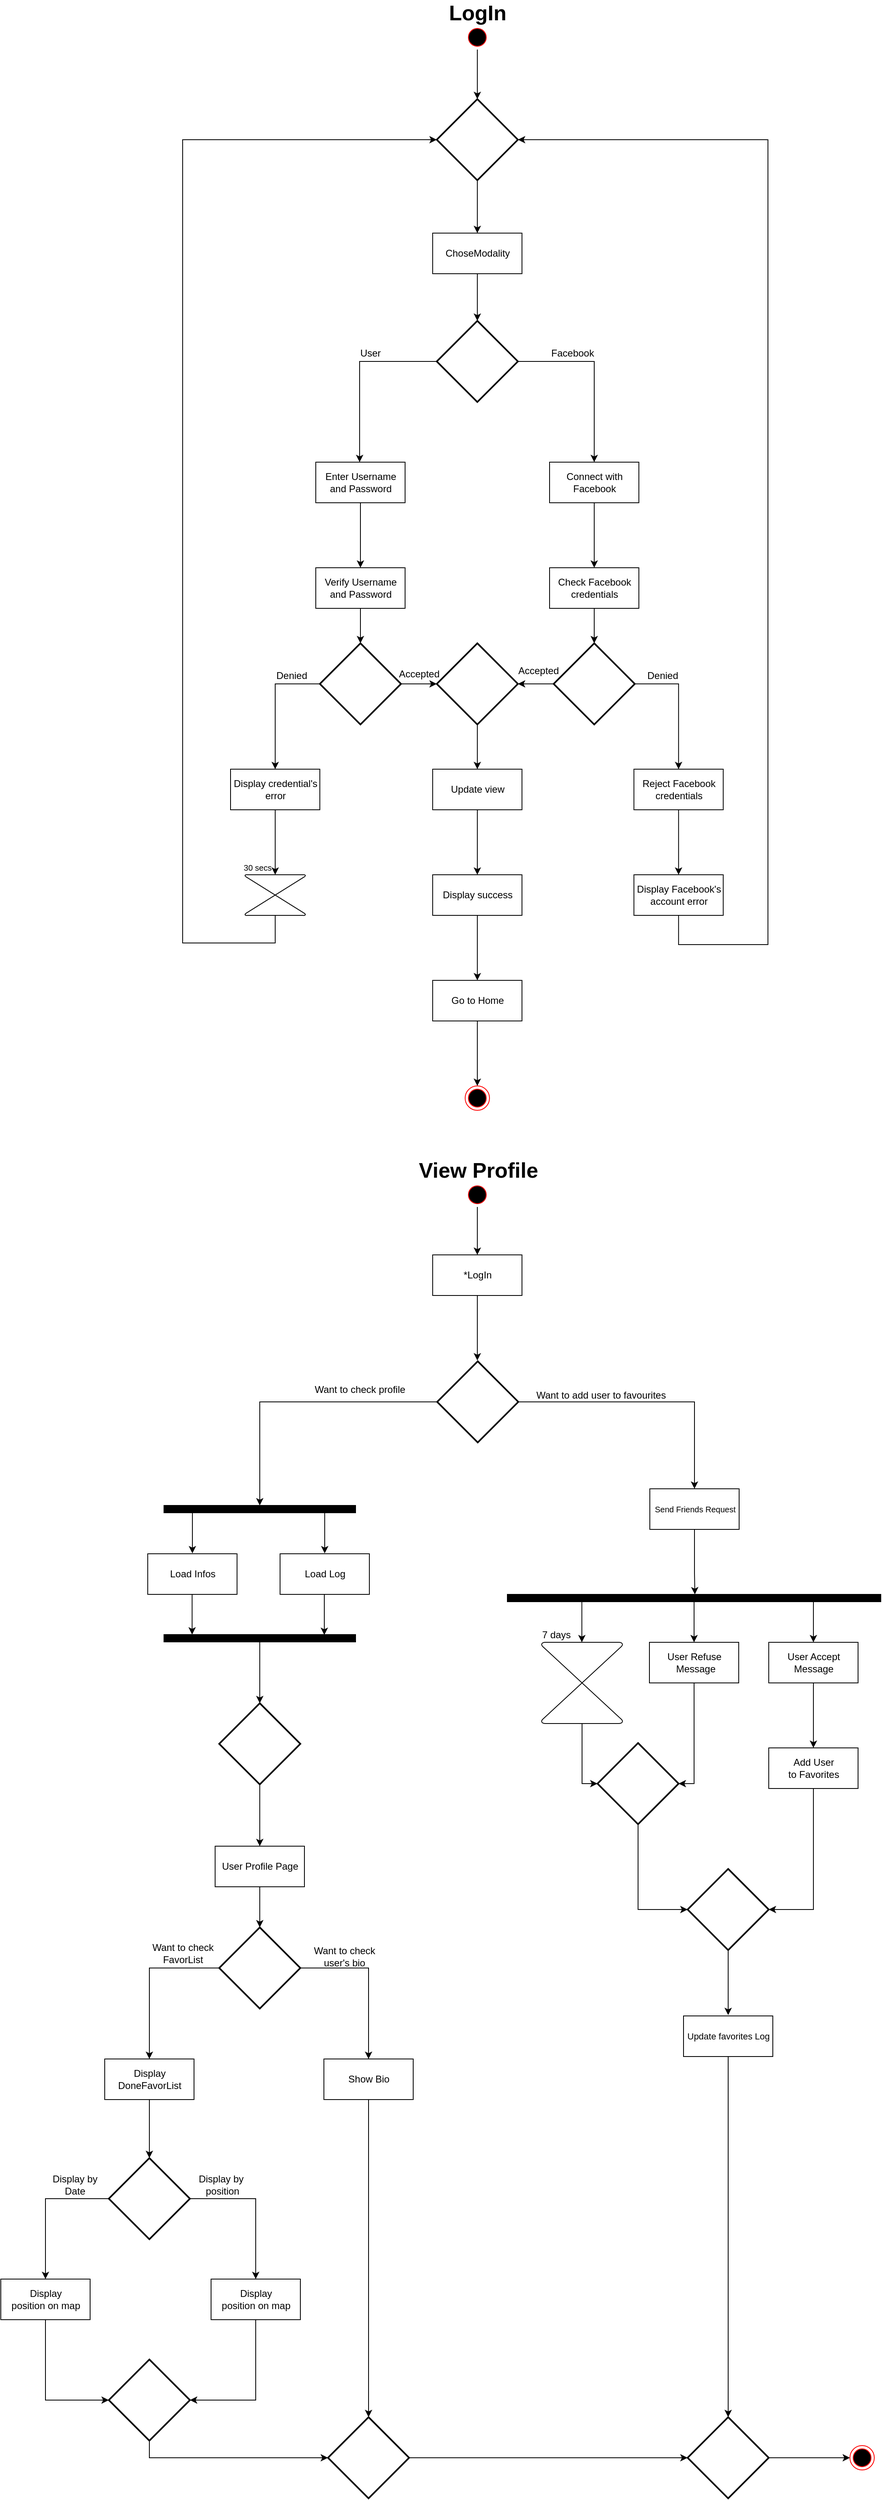 <mxfile version="13.1.11" type="device"><diagram id="IjvwHDvCv1KH0Z7J0Z-F" name="Page-1"><mxGraphModel dx="1408" dy="653" grid="0" gridSize="10" guides="1" tooltips="1" connect="1" arrows="1" fold="1" page="1" pageScale="1" pageWidth="1600" pageHeight="1200" math="0" shadow="0"><root><mxCell id="0"/><mxCell id="1" parent="0"/><mxCell id="Ab_9DE06xTjp9yje_oDL-1" style="edgeStyle=orthogonalEdgeStyle;rounded=0;orthogonalLoop=1;jettySize=auto;html=1;entryX=0.5;entryY=0;entryDx=0;entryDy=0;entryPerimeter=0;" parent="1" source="unaOLn705MZNEujVbV5O-1" target="unaOLn705MZNEujVbV5O-4" edge="1"><mxGeometry relative="1" as="geometry"/></mxCell><mxCell id="unaOLn705MZNEujVbV5O-1" value="" style="ellipse;html=1;shape=startState;fillColor=#000000;strokeColor=#ff0000;" parent="1" vertex="1"><mxGeometry x="831" y="55" width="30" height="30" as="geometry"/></mxCell><mxCell id="unaOLn705MZNEujVbV5O-3" value="&lt;b&gt;&lt;font style=&quot;font-size: 26px&quot;&gt;LogIn&lt;/font&gt;&lt;/b&gt;" style="text;html=1;align=center;verticalAlign=middle;resizable=0;points=[];autosize=1;" parent="1" vertex="1"><mxGeometry x="806" y="29" width="80" height="22" as="geometry"/></mxCell><mxCell id="unaOLn705MZNEujVbV5O-6" value="" style="edgeStyle=orthogonalEdgeStyle;rounded=0;orthogonalLoop=1;jettySize=auto;html=1;" parent="1" source="unaOLn705MZNEujVbV5O-4" target="unaOLn705MZNEujVbV5O-5" edge="1"><mxGeometry relative="1" as="geometry"/></mxCell><mxCell id="unaOLn705MZNEujVbV5O-4" value="" style="strokeWidth=2;html=1;shape=mxgraph.flowchart.decision;whiteSpace=wrap;" parent="1" vertex="1"><mxGeometry x="796" y="146" width="100" height="100" as="geometry"/></mxCell><mxCell id="unaOLn705MZNEujVbV5O-8" value="" style="edgeStyle=orthogonalEdgeStyle;rounded=0;orthogonalLoop=1;jettySize=auto;html=1;" parent="1" source="unaOLn705MZNEujVbV5O-5" target="unaOLn705MZNEujVbV5O-7" edge="1"><mxGeometry relative="1" as="geometry"/></mxCell><mxCell id="unaOLn705MZNEujVbV5O-5" value="ChoseModality" style="html=1;" parent="1" vertex="1"><mxGeometry x="791" y="311" width="110" height="50" as="geometry"/></mxCell><mxCell id="unaOLn705MZNEujVbV5O-10" style="edgeStyle=orthogonalEdgeStyle;rounded=0;orthogonalLoop=1;jettySize=auto;html=1;" parent="1" source="unaOLn705MZNEujVbV5O-7" target="unaOLn705MZNEujVbV5O-9" edge="1"><mxGeometry relative="1" as="geometry"><Array as="points"><mxPoint x="990" y="469"/></Array></mxGeometry></mxCell><mxCell id="unaOLn705MZNEujVbV5O-12" style="edgeStyle=orthogonalEdgeStyle;rounded=0;orthogonalLoop=1;jettySize=auto;html=1;" parent="1" source="unaOLn705MZNEujVbV5O-7" target="unaOLn705MZNEujVbV5O-11" edge="1"><mxGeometry relative="1" as="geometry"><Array as="points"><mxPoint x="701" y="469"/></Array></mxGeometry></mxCell><mxCell id="unaOLn705MZNEujVbV5O-7" value="" style="strokeWidth=2;html=1;shape=mxgraph.flowchart.decision;whiteSpace=wrap;" parent="1" vertex="1"><mxGeometry x="796" y="419" width="100" height="100" as="geometry"/></mxCell><mxCell id="unaOLn705MZNEujVbV5O-16" value="" style="edgeStyle=orthogonalEdgeStyle;rounded=0;orthogonalLoop=1;jettySize=auto;html=1;" parent="1" source="unaOLn705MZNEujVbV5O-9" target="unaOLn705MZNEujVbV5O-15" edge="1"><mxGeometry relative="1" as="geometry"/></mxCell><mxCell id="unaOLn705MZNEujVbV5O-9" value="Connect with&lt;br&gt;Facebook" style="html=1;" parent="1" vertex="1"><mxGeometry x="935" y="593" width="110" height="50" as="geometry"/></mxCell><mxCell id="unaOLn705MZNEujVbV5O-23" value="" style="edgeStyle=orthogonalEdgeStyle;rounded=0;orthogonalLoop=1;jettySize=auto;html=1;" parent="1" source="unaOLn705MZNEujVbV5O-15" target="unaOLn705MZNEujVbV5O-22" edge="1"><mxGeometry relative="1" as="geometry"/></mxCell><mxCell id="unaOLn705MZNEujVbV5O-15" value="Check&amp;nbsp;Facebook&lt;br&gt;credentials" style="html=1;" parent="1" vertex="1"><mxGeometry x="935" y="723" width="110" height="50" as="geometry"/></mxCell><mxCell id="unaOLn705MZNEujVbV5O-18" value="" style="edgeStyle=orthogonalEdgeStyle;rounded=0;orthogonalLoop=1;jettySize=auto;html=1;" parent="1" source="unaOLn705MZNEujVbV5O-11" target="unaOLn705MZNEujVbV5O-17" edge="1"><mxGeometry relative="1" as="geometry"/></mxCell><mxCell id="unaOLn705MZNEujVbV5O-11" value="Enter Username&lt;br&gt;and Password" style="html=1;" parent="1" vertex="1"><mxGeometry x="647" y="593" width="110" height="50" as="geometry"/></mxCell><mxCell id="unaOLn705MZNEujVbV5O-21" value="" style="edgeStyle=orthogonalEdgeStyle;rounded=0;orthogonalLoop=1;jettySize=auto;html=1;" parent="1" source="unaOLn705MZNEujVbV5O-17" target="unaOLn705MZNEujVbV5O-20" edge="1"><mxGeometry relative="1" as="geometry"/></mxCell><mxCell id="unaOLn705MZNEujVbV5O-17" value="Verify Username&lt;br&gt;and Password" style="html=1;" parent="1" vertex="1"><mxGeometry x="647" y="723" width="110" height="50" as="geometry"/></mxCell><mxCell id="unaOLn705MZNEujVbV5O-13" value="Facebook" style="text;html=1;align=center;verticalAlign=middle;resizable=0;points=[];autosize=1;" parent="1" vertex="1"><mxGeometry x="931" y="450" width="63" height="18" as="geometry"/></mxCell><mxCell id="unaOLn705MZNEujVbV5O-14" value="User" style="text;html=1;align=center;verticalAlign=middle;resizable=0;points=[];autosize=1;" parent="1" vertex="1"><mxGeometry x="696" y="450" width="36" height="18" as="geometry"/></mxCell><mxCell id="unaOLn705MZNEujVbV5O-43" value="" style="edgeStyle=orthogonalEdgeStyle;rounded=0;orthogonalLoop=1;jettySize=auto;html=1;" parent="1" source="unaOLn705MZNEujVbV5O-19" target="unaOLn705MZNEujVbV5O-42" edge="1"><mxGeometry relative="1" as="geometry"/></mxCell><mxCell id="unaOLn705MZNEujVbV5O-19" value="" style="strokeWidth=2;html=1;shape=mxgraph.flowchart.decision;whiteSpace=wrap;" parent="1" vertex="1"><mxGeometry x="796" y="816" width="100" height="100" as="geometry"/></mxCell><mxCell id="unaOLn705MZNEujVbV5O-24" value="" style="edgeStyle=orthogonalEdgeStyle;rounded=0;orthogonalLoop=1;jettySize=auto;html=1;" parent="1" source="unaOLn705MZNEujVbV5O-20" target="unaOLn705MZNEujVbV5O-19" edge="1"><mxGeometry relative="1" as="geometry"/></mxCell><mxCell id="unaOLn705MZNEujVbV5O-29" style="edgeStyle=orthogonalEdgeStyle;rounded=0;orthogonalLoop=1;jettySize=auto;html=1;entryX=0.5;entryY=0;entryDx=0;entryDy=0;" parent="1" source="unaOLn705MZNEujVbV5O-20" target="unaOLn705MZNEujVbV5O-28" edge="1"><mxGeometry relative="1" as="geometry"><Array as="points"><mxPoint x="597" y="866"/></Array></mxGeometry></mxCell><mxCell id="unaOLn705MZNEujVbV5O-20" value="" style="strokeWidth=2;html=1;shape=mxgraph.flowchart.decision;whiteSpace=wrap;" parent="1" vertex="1"><mxGeometry x="652" y="816" width="100" height="100" as="geometry"/></mxCell><mxCell id="unaOLn705MZNEujVbV5O-25" value="" style="edgeStyle=orthogonalEdgeStyle;rounded=0;orthogonalLoop=1;jettySize=auto;html=1;" parent="1" source="unaOLn705MZNEujVbV5O-22" target="unaOLn705MZNEujVbV5O-19" edge="1"><mxGeometry relative="1" as="geometry"/></mxCell><mxCell id="unaOLn705MZNEujVbV5O-31" style="edgeStyle=orthogonalEdgeStyle;rounded=0;orthogonalLoop=1;jettySize=auto;html=1;entryX=0.5;entryY=0;entryDx=0;entryDy=0;" parent="1" source="unaOLn705MZNEujVbV5O-22" target="unaOLn705MZNEujVbV5O-30" edge="1"><mxGeometry relative="1" as="geometry"><Array as="points"><mxPoint x="1094" y="866"/></Array></mxGeometry></mxCell><mxCell id="unaOLn705MZNEujVbV5O-22" value="" style="strokeWidth=2;html=1;shape=mxgraph.flowchart.decision;whiteSpace=wrap;" parent="1" vertex="1"><mxGeometry x="940" y="816" width="100" height="100" as="geometry"/></mxCell><mxCell id="unaOLn705MZNEujVbV5O-26" value="Accepted" style="text;html=1;align=center;verticalAlign=middle;resizable=0;points=[];autosize=1;" parent="1" vertex="1"><mxGeometry x="744" y="845" width="60" height="18" as="geometry"/></mxCell><mxCell id="unaOLn705MZNEujVbV5O-27" value="Accepted" style="text;html=1;align=center;verticalAlign=middle;resizable=0;points=[];autosize=1;" parent="1" vertex="1"><mxGeometry x="891" y="841" width="60" height="18" as="geometry"/></mxCell><mxCell id="unaOLn705MZNEujVbV5O-38" value="" style="edgeStyle=orthogonalEdgeStyle;rounded=0;orthogonalLoop=1;jettySize=auto;html=1;" parent="1" source="unaOLn705MZNEujVbV5O-28" edge="1"><mxGeometry relative="1" as="geometry"><mxPoint x="597" y="1101" as="targetPoint"/></mxGeometry></mxCell><mxCell id="unaOLn705MZNEujVbV5O-28" value="Display credential's&lt;br&gt;error" style="html=1;" parent="1" vertex="1"><mxGeometry x="542" y="971" width="110" height="50" as="geometry"/></mxCell><mxCell id="unaOLn705MZNEujVbV5O-39" style="edgeStyle=orthogonalEdgeStyle;rounded=0;orthogonalLoop=1;jettySize=auto;html=1;entryX=0;entryY=0.5;entryDx=0;entryDy=0;entryPerimeter=0;" parent="1" target="unaOLn705MZNEujVbV5O-4" edge="1"><mxGeometry relative="1" as="geometry"><Array as="points"><mxPoint x="597" y="1185"/><mxPoint x="483" y="1185"/><mxPoint x="483" y="196"/></Array><mxPoint x="597" y="1151" as="sourcePoint"/></mxGeometry></mxCell><mxCell id="unaOLn705MZNEujVbV5O-35" value="" style="edgeStyle=orthogonalEdgeStyle;rounded=0;orthogonalLoop=1;jettySize=auto;html=1;" parent="1" source="unaOLn705MZNEujVbV5O-30" target="unaOLn705MZNEujVbV5O-34" edge="1"><mxGeometry relative="1" as="geometry"/></mxCell><mxCell id="unaOLn705MZNEujVbV5O-30" value="Reject Facebook&lt;br&gt;credentials" style="html=1;" parent="1" vertex="1"><mxGeometry x="1038.9" y="971" width="110" height="50" as="geometry"/></mxCell><mxCell id="unaOLn705MZNEujVbV5O-36" style="edgeStyle=orthogonalEdgeStyle;rounded=0;orthogonalLoop=1;jettySize=auto;html=1;entryX=1;entryY=0.5;entryDx=0;entryDy=0;entryPerimeter=0;" parent="1" source="unaOLn705MZNEujVbV5O-34" target="unaOLn705MZNEujVbV5O-4" edge="1"><mxGeometry relative="1" as="geometry"><Array as="points"><mxPoint x="1094" y="1187"/><mxPoint x="1204" y="1187"/><mxPoint x="1204" y="196"/></Array></mxGeometry></mxCell><mxCell id="unaOLn705MZNEujVbV5O-34" value="Display Facebook's&lt;br&gt;account error" style="html=1;" parent="1" vertex="1"><mxGeometry x="1038.9" y="1101" width="110" height="50" as="geometry"/></mxCell><mxCell id="unaOLn705MZNEujVbV5O-32" value="Denied" style="text;html=1;align=center;verticalAlign=middle;resizable=0;points=[];autosize=1;" parent="1" vertex="1"><mxGeometry x="1050" y="847" width="48" height="18" as="geometry"/></mxCell><mxCell id="unaOLn705MZNEujVbV5O-33" value="Denied" style="text;html=1;align=center;verticalAlign=middle;resizable=0;points=[];autosize=1;" parent="1" vertex="1"><mxGeometry x="593" y="847" width="48" height="18" as="geometry"/></mxCell><mxCell id="unaOLn705MZNEujVbV5O-45" value="" style="edgeStyle=orthogonalEdgeStyle;rounded=0;orthogonalLoop=1;jettySize=auto;html=1;" parent="1" source="unaOLn705MZNEujVbV5O-42" target="unaOLn705MZNEujVbV5O-44" edge="1"><mxGeometry relative="1" as="geometry"/></mxCell><mxCell id="unaOLn705MZNEujVbV5O-42" value="Update view" style="html=1;" parent="1" vertex="1"><mxGeometry x="791" y="971" width="110" height="50" as="geometry"/></mxCell><mxCell id="unaOLn705MZNEujVbV5O-47" value="" style="edgeStyle=orthogonalEdgeStyle;rounded=0;orthogonalLoop=1;jettySize=auto;html=1;" parent="1" source="unaOLn705MZNEujVbV5O-44" target="unaOLn705MZNEujVbV5O-46" edge="1"><mxGeometry relative="1" as="geometry"/></mxCell><mxCell id="unaOLn705MZNEujVbV5O-44" value="Display success" style="html=1;" parent="1" vertex="1"><mxGeometry x="791" y="1101" width="110" height="50" as="geometry"/></mxCell><mxCell id="unaOLn705MZNEujVbV5O-49" value="" style="edgeStyle=orthogonalEdgeStyle;rounded=0;orthogonalLoop=1;jettySize=auto;html=1;" parent="1" source="unaOLn705MZNEujVbV5O-46" edge="1"><mxGeometry relative="1" as="geometry"><mxPoint x="846" y="1361" as="targetPoint"/></mxGeometry></mxCell><mxCell id="unaOLn705MZNEujVbV5O-46" value="Go to Home" style="html=1;" parent="1" vertex="1"><mxGeometry x="791" y="1231" width="110" height="50" as="geometry"/></mxCell><mxCell id="unaOLn705MZNEujVbV5O-50" value="" style="ellipse;html=1;shape=endState;fillColor=#000000;strokeColor=#ff0000;" parent="1" vertex="1"><mxGeometry x="831" y="1361" width="30" height="30" as="geometry"/></mxCell><mxCell id="Ab_9DE06xTjp9yje_oDL-13" value="" style="edgeStyle=orthogonalEdgeStyle;rounded=0;orthogonalLoop=1;jettySize=auto;html=1;" parent="1" source="unaOLn705MZNEujVbV5O-54" target="unaOLn705MZNEujVbV5O-57" edge="1"><mxGeometry relative="1" as="geometry"/></mxCell><mxCell id="unaOLn705MZNEujVbV5O-54" value="" style="ellipse;html=1;shape=startState;fillColor=#000000;strokeColor=#ff0000;" parent="1" vertex="1"><mxGeometry x="831" y="1480" width="30" height="30" as="geometry"/></mxCell><mxCell id="unaOLn705MZNEujVbV5O-56" value="&lt;b&gt;&lt;font style=&quot;font-size: 26px&quot;&gt;View Profile&lt;/font&gt;&lt;/b&gt;" style="text;html=1;align=center;verticalAlign=middle;resizable=0;points=[];autosize=1;" parent="1" vertex="1"><mxGeometry x="768" y="1454" width="157" height="22" as="geometry"/></mxCell><mxCell id="unaOLn705MZNEujVbV5O-59" value="" style="edgeStyle=orthogonalEdgeStyle;rounded=0;orthogonalLoop=1;jettySize=auto;html=1;" parent="1" source="unaOLn705MZNEujVbV5O-57" edge="1"><mxGeometry relative="1" as="geometry"><mxPoint x="846" y="1699" as="targetPoint"/></mxGeometry></mxCell><mxCell id="unaOLn705MZNEujVbV5O-57" value="*LogIn" style="html=1;" parent="1" vertex="1"><mxGeometry x="791" y="1569" width="110" height="50" as="geometry"/></mxCell><mxCell id="unaOLn705MZNEujVbV5O-62" style="edgeStyle=orthogonalEdgeStyle;rounded=0;orthogonalLoop=1;jettySize=auto;html=1;exitX=1;exitY=0.5;exitDx=0;exitDy=0;exitPerimeter=0;" parent="1" source="unaOLn705MZNEujVbV5O-60" target="unaOLn705MZNEujVbV5O-61" edge="1"><mxGeometry relative="1" as="geometry"><mxPoint x="945" y="1750.333" as="sourcePoint"/></mxGeometry></mxCell><mxCell id="unaOLn705MZNEujVbV5O-64" style="edgeStyle=orthogonalEdgeStyle;rounded=0;orthogonalLoop=1;jettySize=auto;html=1;entryX=0.5;entryY=0;entryDx=0;entryDy=0;" parent="1" source="unaOLn705MZNEujVbV5O-60" target="unaOLn705MZNEujVbV5O-100" edge="1"><mxGeometry relative="1" as="geometry"><mxPoint x="575" y="1825" as="targetPoint"/><Array as="points"><mxPoint x="578" y="1750"/><mxPoint x="578" y="1874"/></Array></mxGeometry></mxCell><mxCell id="unaOLn705MZNEujVbV5O-60" value="" style="strokeWidth=2;html=1;shape=mxgraph.flowchart.decision;whiteSpace=wrap;" parent="1" vertex="1"><mxGeometry x="796.5" y="1700" width="100" height="100" as="geometry"/></mxCell><mxCell id="unaOLn705MZNEujVbV5O-73" value="" style="edgeStyle=orthogonalEdgeStyle;rounded=0;orthogonalLoop=1;jettySize=auto;html=1;" parent="1" source="unaOLn705MZNEujVbV5O-61" target="unaOLn705MZNEujVbV5O-72" edge="1"><mxGeometry relative="1" as="geometry"><Array as="points"><mxPoint x="1114" y="1961"/><mxPoint x="1114" y="1961"/></Array></mxGeometry></mxCell><mxCell id="unaOLn705MZNEujVbV5O-61" value="&lt;font style=&quot;font-size: 10px&quot;&gt;Send Friends Request&lt;/font&gt;" style="html=1;" parent="1" vertex="1"><mxGeometry x="1058.5" y="1857" width="110" height="50" as="geometry"/></mxCell><mxCell id="unaOLn705MZNEujVbV5O-82" value="" style="edgeStyle=orthogonalEdgeStyle;rounded=0;orthogonalLoop=1;jettySize=auto;html=1;" parent="1" source="unaOLn705MZNEujVbV5O-72" target="unaOLn705MZNEujVbV5O-78" edge="1"><mxGeometry relative="1" as="geometry"><Array as="points"><mxPoint x="1113" y="2020"/><mxPoint x="1113" y="2020"/></Array></mxGeometry></mxCell><mxCell id="unaOLn705MZNEujVbV5O-72" value="" style="html=1;fillColor=#000000;" parent="1" vertex="1"><mxGeometry x="883" y="1987" width="460" height="9" as="geometry"/></mxCell><mxCell id="unaOLn705MZNEujVbV5O-65" value="Want to add user to favourites" style="text;html=1;align=center;verticalAlign=middle;resizable=0;points=[];autosize=1;" parent="1" vertex="1"><mxGeometry x="912.5" y="1733" width="170" height="18" as="geometry"/></mxCell><mxCell id="unaOLn705MZNEujVbV5O-66" value="Want to check profile" style="text;html=1;align=center;verticalAlign=middle;resizable=0;points=[];autosize=1;" parent="1" vertex="1"><mxGeometry x="640" y="1726" width="122" height="18" as="geometry"/></mxCell><mxCell id="unaOLn705MZNEujVbV5O-94" style="edgeStyle=orthogonalEdgeStyle;rounded=0;orthogonalLoop=1;jettySize=auto;html=1;entryX=0;entryY=0.5;entryDx=0;entryDy=0;entryPerimeter=0;" parent="1" source="unaOLn705MZNEujVbV5O-69" target="unaOLn705MZNEujVbV5O-91" edge="1"><mxGeometry relative="1" as="geometry"><Array as="points"><mxPoint x="1044" y="2375"/></Array></mxGeometry></mxCell><mxCell id="unaOLn705MZNEujVbV5O-69" value="" style="strokeWidth=2;html=1;shape=mxgraph.flowchart.decision;whiteSpace=wrap;" parent="1" vertex="1"><mxGeometry x="994" y="2170" width="100" height="100" as="geometry"/></mxCell><mxCell id="unaOLn705MZNEujVbV5O-77" value="" style="edgeStyle=orthogonalEdgeStyle;rounded=0;orthogonalLoop=1;jettySize=auto;html=1;entryX=0;entryY=0.5;entryDx=0;entryDy=0;entryPerimeter=0;" parent="1" source="unaOLn705MZNEujVbV5O-75" target="unaOLn705MZNEujVbV5O-69" edge="1"><mxGeometry relative="1" as="geometry"><mxPoint x="975" y="2226" as="targetPoint"/><Array as="points"><mxPoint x="975" y="2220"/></Array></mxGeometry></mxCell><mxCell id="unaOLn705MZNEujVbV5O-75" value="" style="verticalLabelPosition=bottom;verticalAlign=top;html=1;shape=mxgraph.flowchart.collate;fillColor=#FFFFFF;" parent="1" vertex="1"><mxGeometry x="925" y="2046" width="100" height="100" as="geometry"/></mxCell><mxCell id="unaOLn705MZNEujVbV5O-88" style="edgeStyle=orthogonalEdgeStyle;rounded=0;orthogonalLoop=1;jettySize=auto;html=1;entryX=1;entryY=0.5;entryDx=0;entryDy=0;entryPerimeter=0;" parent="1" source="unaOLn705MZNEujVbV5O-78" target="unaOLn705MZNEujVbV5O-69" edge="1"><mxGeometry relative="1" as="geometry"><Array as="points"><mxPoint x="1113" y="2220"/></Array></mxGeometry></mxCell><mxCell id="unaOLn705MZNEujVbV5O-78" value="User Refuse&lt;br&gt;&amp;nbsp;Message" style="html=1;fillColor=#FFFFFF;" parent="1" vertex="1"><mxGeometry x="1058" y="2046" width="110" height="50" as="geometry"/></mxCell><mxCell id="unaOLn705MZNEujVbV5O-79" value="7 days" style="text;html=1;align=center;verticalAlign=middle;resizable=0;points=[];autosize=1;" parent="1" vertex="1"><mxGeometry x="920" y="2028" width="45" height="18" as="geometry"/></mxCell><mxCell id="unaOLn705MZNEujVbV5O-85" value="" style="edgeStyle=orthogonalEdgeStyle;rounded=0;orthogonalLoop=1;jettySize=auto;html=1;" parent="1" edge="1"><mxGeometry relative="1" as="geometry"><mxPoint x="974.758" y="1996.0" as="sourcePoint"/><mxPoint x="974.758" y="2046" as="targetPoint"/></mxGeometry></mxCell><mxCell id="unaOLn705MZNEujVbV5O-89" value="" style="edgeStyle=orthogonalEdgeStyle;rounded=0;orthogonalLoop=1;jettySize=auto;html=1;" parent="1" edge="1"><mxGeometry relative="1" as="geometry"><mxPoint x="1259.998" y="1996.0" as="sourcePoint"/><mxPoint x="1259.998" y="2046" as="targetPoint"/></mxGeometry></mxCell><mxCell id="unaOLn705MZNEujVbV5O-93" value="" style="edgeStyle=orthogonalEdgeStyle;rounded=0;orthogonalLoop=1;jettySize=auto;html=1;" parent="1" source="unaOLn705MZNEujVbV5O-90" target="unaOLn705MZNEujVbV5O-92" edge="1"><mxGeometry relative="1" as="geometry"/></mxCell><mxCell id="unaOLn705MZNEujVbV5O-90" value="User Accept&lt;br&gt;Message" style="html=1;fillColor=#FFFFFF;" parent="1" vertex="1"><mxGeometry x="1205" y="2046" width="110" height="50" as="geometry"/></mxCell><mxCell id="unaOLn705MZNEujVbV5O-95" style="edgeStyle=orthogonalEdgeStyle;rounded=0;orthogonalLoop=1;jettySize=auto;html=1;entryX=1;entryY=0.5;entryDx=0;entryDy=0;entryPerimeter=0;" parent="1" source="unaOLn705MZNEujVbV5O-92" target="unaOLn705MZNEujVbV5O-91" edge="1"><mxGeometry relative="1" as="geometry"/></mxCell><mxCell id="unaOLn705MZNEujVbV5O-92" value="&lt;font style=&quot;font-size: 12px&quot;&gt;Add User &lt;br&gt;to Favorites&lt;/font&gt;" style="html=1;fillColor=#FFFFFF;" parent="1" vertex="1"><mxGeometry x="1205" y="2176" width="110" height="50" as="geometry"/></mxCell><mxCell id="unaOLn705MZNEujVbV5O-97" value="" style="edgeStyle=orthogonalEdgeStyle;rounded=0;orthogonalLoop=1;jettySize=auto;html=1;" parent="1" source="unaOLn705MZNEujVbV5O-91" edge="1"><mxGeometry relative="1" as="geometry"><mxPoint x="1155" y="2505" as="targetPoint"/></mxGeometry></mxCell><mxCell id="unaOLn705MZNEujVbV5O-91" value="" style="strokeWidth=2;html=1;shape=mxgraph.flowchart.decision;whiteSpace=wrap;" parent="1" vertex="1"><mxGeometry x="1105" y="2325" width="100" height="100" as="geometry"/></mxCell><mxCell id="unaOLn705MZNEujVbV5O-136" style="edgeStyle=orthogonalEdgeStyle;rounded=0;orthogonalLoop=1;jettySize=auto;html=1;entryX=0.5;entryY=0;entryDx=0;entryDy=0;entryPerimeter=0;" parent="1" source="unaOLn705MZNEujVbV5O-98" target="unaOLn705MZNEujVbV5O-132" edge="1"><mxGeometry relative="1" as="geometry"><mxPoint x="1155" y="2927.857" as="targetPoint"/></mxGeometry></mxCell><mxCell id="unaOLn705MZNEujVbV5O-98" value="&lt;font style=&quot;font-size: 11px&quot;&gt;Update favorites Log&lt;/font&gt;" style="html=1;fillColor=#FFFFFF;" parent="1" vertex="1"><mxGeometry x="1100" y="2506" width="110" height="50" as="geometry"/></mxCell><mxCell id="unaOLn705MZNEujVbV5O-100" value="" style="html=1;fillColor=#000000;" parent="1" vertex="1"><mxGeometry x="460" y="1877.5" width="236" height="9" as="geometry"/></mxCell><mxCell id="unaOLn705MZNEujVbV5O-101" value="Load Infos" style="html=1;" parent="1" vertex="1"><mxGeometry x="440" y="1937" width="110" height="50" as="geometry"/></mxCell><mxCell id="unaOLn705MZNEujVbV5O-102" value="" style="edgeStyle=orthogonalEdgeStyle;rounded=0;orthogonalLoop=1;jettySize=auto;html=1;" parent="1" edge="1"><mxGeometry relative="1" as="geometry"><mxPoint x="494.998" y="1886.5" as="sourcePoint"/><mxPoint x="494.998" y="1936.5" as="targetPoint"/></mxGeometry></mxCell><mxCell id="unaOLn705MZNEujVbV5O-103" value="Load Log" style="html=1;" parent="1" vertex="1"><mxGeometry x="603" y="1937" width="110" height="50" as="geometry"/></mxCell><mxCell id="unaOLn705MZNEujVbV5O-104" value="" style="edgeStyle=orthogonalEdgeStyle;rounded=0;orthogonalLoop=1;jettySize=auto;html=1;" parent="1" edge="1"><mxGeometry relative="1" as="geometry"><mxPoint x="657.998" y="1886.5" as="sourcePoint"/><mxPoint x="657.998" y="1936.5" as="targetPoint"/></mxGeometry></mxCell><mxCell id="unaOLn705MZNEujVbV5O-127" value="" style="edgeStyle=orthogonalEdgeStyle;rounded=0;orthogonalLoop=1;jettySize=auto;html=1;" parent="1" source="unaOLn705MZNEujVbV5O-105" target="unaOLn705MZNEujVbV5O-126" edge="1"><mxGeometry relative="1" as="geometry"/></mxCell><mxCell id="unaOLn705MZNEujVbV5O-105" value="" style="html=1;fillColor=#000000;" parent="1" vertex="1"><mxGeometry x="460" y="2036.5" width="236" height="9" as="geometry"/></mxCell><mxCell id="unaOLn705MZNEujVbV5O-106" value="" style="edgeStyle=orthogonalEdgeStyle;rounded=0;orthogonalLoop=1;jettySize=auto;html=1;" parent="1" edge="1"><mxGeometry relative="1" as="geometry"><mxPoint x="494.658" y="1986.5" as="sourcePoint"/><mxPoint x="494.658" y="2036.5" as="targetPoint"/></mxGeometry></mxCell><mxCell id="unaOLn705MZNEujVbV5O-107" value="" style="edgeStyle=orthogonalEdgeStyle;rounded=0;orthogonalLoop=1;jettySize=auto;html=1;" parent="1" edge="1"><mxGeometry relative="1" as="geometry"><mxPoint x="657.498" y="1987.0" as="sourcePoint"/><mxPoint x="657.498" y="2037" as="targetPoint"/></mxGeometry></mxCell><mxCell id="unaOLn705MZNEujVbV5O-112" value="" style="edgeStyle=orthogonalEdgeStyle;rounded=0;orthogonalLoop=1;jettySize=auto;html=1;" parent="1" source="unaOLn705MZNEujVbV5O-110" target="unaOLn705MZNEujVbV5O-111" edge="1"><mxGeometry relative="1" as="geometry"/></mxCell><mxCell id="unaOLn705MZNEujVbV5O-110" value="User Profile Page" style="html=1;" parent="1" vertex="1"><mxGeometry x="523" y="2297" width="110" height="50" as="geometry"/></mxCell><mxCell id="unaOLn705MZNEujVbV5O-114" style="edgeStyle=orthogonalEdgeStyle;rounded=0;orthogonalLoop=1;jettySize=auto;html=1;entryX=0.5;entryY=0;entryDx=0;entryDy=0;" parent="1" source="unaOLn705MZNEujVbV5O-111" target="unaOLn705MZNEujVbV5O-113" edge="1"><mxGeometry relative="1" as="geometry"/></mxCell><mxCell id="unaOLn705MZNEujVbV5O-116" style="edgeStyle=orthogonalEdgeStyle;rounded=0;orthogonalLoop=1;jettySize=auto;html=1;entryX=0.5;entryY=0;entryDx=0;entryDy=0;" parent="1" source="unaOLn705MZNEujVbV5O-111" target="unaOLn705MZNEujVbV5O-115" edge="1"><mxGeometry relative="1" as="geometry"/></mxCell><mxCell id="unaOLn705MZNEujVbV5O-111" value="" style="strokeWidth=2;html=1;shape=mxgraph.flowchart.decision;whiteSpace=wrap;" parent="1" vertex="1"><mxGeometry x="528" y="2397" width="100" height="100" as="geometry"/></mxCell><mxCell id="unaOLn705MZNEujVbV5O-133" style="edgeStyle=orthogonalEdgeStyle;rounded=0;orthogonalLoop=1;jettySize=auto;html=1;entryX=0.5;entryY=0;entryDx=0;entryDy=0;entryPerimeter=0;" parent="1" source="unaOLn705MZNEujVbV5O-113" target="unaOLn705MZNEujVbV5O-131" edge="1"><mxGeometry relative="1" as="geometry"/></mxCell><mxCell id="unaOLn705MZNEujVbV5O-113" value="Show Bio" style="html=1;" parent="1" vertex="1"><mxGeometry x="657" y="2559" width="110" height="50" as="geometry"/></mxCell><mxCell id="unaOLn705MZNEujVbV5O-120" value="" style="edgeStyle=orthogonalEdgeStyle;rounded=0;orthogonalLoop=1;jettySize=auto;html=1;" parent="1" source="unaOLn705MZNEujVbV5O-115" target="unaOLn705MZNEujVbV5O-119" edge="1"><mxGeometry relative="1" as="geometry"/></mxCell><mxCell id="unaOLn705MZNEujVbV5O-115" value="Display&lt;br&gt;DoneFavorList" style="html=1;" parent="1" vertex="1"><mxGeometry x="387" y="2559" width="110" height="50" as="geometry"/></mxCell><mxCell id="unaOLn705MZNEujVbV5O-117" value="Want to check&lt;br&gt;user's bio" style="text;html=1;align=center;verticalAlign=middle;resizable=0;points=[];autosize=1;" parent="1" vertex="1"><mxGeometry x="639" y="2417" width="85" height="31" as="geometry"/></mxCell><mxCell id="unaOLn705MZNEujVbV5O-118" value="Want to check&lt;br&gt;FavorList" style="text;html=1;align=center;verticalAlign=middle;resizable=0;points=[];autosize=1;" parent="1" vertex="1"><mxGeometry x="440" y="2413" width="85" height="31" as="geometry"/></mxCell><mxCell id="unaOLn705MZNEujVbV5O-122" value="" style="edgeStyle=orthogonalEdgeStyle;rounded=0;orthogonalLoop=1;jettySize=auto;html=1;entryX=0.5;entryY=0;entryDx=0;entryDy=0;" parent="1" source="unaOLn705MZNEujVbV5O-119" target="unaOLn705MZNEujVbV5O-123" edge="1"><mxGeometry relative="1" as="geometry"><mxPoint x="572" y="2731" as="targetPoint"/></mxGeometry></mxCell><mxCell id="unaOLn705MZNEujVbV5O-119" value="" style="strokeWidth=2;html=1;shape=mxgraph.flowchart.decision;whiteSpace=wrap;" parent="1" vertex="1"><mxGeometry x="392" y="2681" width="100" height="100" as="geometry"/></mxCell><mxCell id="unaOLn705MZNEujVbV5O-134" style="edgeStyle=orthogonalEdgeStyle;rounded=0;orthogonalLoop=1;jettySize=auto;html=1;entryX=1;entryY=0.5;entryDx=0;entryDy=0;entryPerimeter=0;" parent="1" source="unaOLn705MZNEujVbV5O-123" target="Ab_9DE06xTjp9yje_oDL-7" edge="1"><mxGeometry relative="1" as="geometry"><Array as="points"><mxPoint x="573" y="2979"/></Array><mxPoint x="638" y="2979" as="targetPoint"/></mxGeometry></mxCell><mxCell id="unaOLn705MZNEujVbV5O-123" value="Display&lt;br&gt;position on map" style="html=1;" parent="1" vertex="1"><mxGeometry x="518" y="2830" width="110" height="50" as="geometry"/></mxCell><mxCell id="unaOLn705MZNEujVbV5O-128" value="" style="edgeStyle=orthogonalEdgeStyle;rounded=0;orthogonalLoop=1;jettySize=auto;html=1;" parent="1" source="unaOLn705MZNEujVbV5O-126" target="unaOLn705MZNEujVbV5O-110" edge="1"><mxGeometry relative="1" as="geometry"/></mxCell><mxCell id="unaOLn705MZNEujVbV5O-126" value="" style="strokeWidth=2;html=1;shape=mxgraph.flowchart.decision;whiteSpace=wrap;" parent="1" vertex="1"><mxGeometry x="528" y="2121" width="100" height="100" as="geometry"/></mxCell><mxCell id="unaOLn705MZNEujVbV5O-129" value="Display by&lt;br&gt;&amp;nbsp;position" style="text;html=1;align=center;verticalAlign=middle;resizable=0;points=[];autosize=1;" parent="1" vertex="1"><mxGeometry x="497" y="2698" width="65" height="31" as="geometry"/></mxCell><mxCell id="Ab_9DE06xTjp9yje_oDL-11" value="" style="edgeStyle=orthogonalEdgeStyle;rounded=0;orthogonalLoop=1;jettySize=auto;html=1;" parent="1" source="unaOLn705MZNEujVbV5O-131" target="unaOLn705MZNEujVbV5O-132" edge="1"><mxGeometry relative="1" as="geometry"><mxPoint x="712" y="3180" as="targetPoint"/></mxGeometry></mxCell><mxCell id="unaOLn705MZNEujVbV5O-131" value="" style="strokeWidth=2;html=1;shape=mxgraph.flowchart.decision;whiteSpace=wrap;" parent="1" vertex="1"><mxGeometry x="662" y="3000" width="100" height="100" as="geometry"/></mxCell><mxCell id="unaOLn705MZNEujVbV5O-139" value="" style="edgeStyle=orthogonalEdgeStyle;rounded=0;orthogonalLoop=1;jettySize=auto;html=1;entryX=0;entryY=0.5;entryDx=0;entryDy=0;" parent="1" source="unaOLn705MZNEujVbV5O-132" target="unaOLn705MZNEujVbV5O-137" edge="1"><mxGeometry relative="1" as="geometry"><mxPoint x="1285" y="2979.0" as="targetPoint"/></mxGeometry></mxCell><mxCell id="unaOLn705MZNEujVbV5O-132" value="" style="strokeWidth=2;html=1;shape=mxgraph.flowchart.decision;whiteSpace=wrap;" parent="1" vertex="1"><mxGeometry x="1105" y="3000" width="100" height="100" as="geometry"/></mxCell><mxCell id="unaOLn705MZNEujVbV5O-137" value="" style="ellipse;html=1;shape=endState;fillColor=#000000;strokeColor=#ff0000;" parent="1" vertex="1"><mxGeometry x="1305" y="3035" width="30" height="30" as="geometry"/></mxCell><mxCell id="Ab_9DE06xTjp9yje_oDL-2" value="" style="verticalLabelPosition=bottom;verticalAlign=top;html=1;shape=mxgraph.flowchart.collate;fillColor=#FFFFFF;" parent="1" vertex="1"><mxGeometry x="560" y="1101" width="74" height="50" as="geometry"/></mxCell><mxCell id="Ab_9DE06xTjp9yje_oDL-3" value="&lt;font style=&quot;font-size: 10px&quot;&gt;30 secs&lt;/font&gt;" style="text;html=1;align=center;verticalAlign=middle;resizable=0;points=[];autosize=1;" parent="1" vertex="1"><mxGeometry x="553" y="1082" width="44" height="19" as="geometry"/></mxCell><mxCell id="Ab_9DE06xTjp9yje_oDL-8" style="edgeStyle=orthogonalEdgeStyle;rounded=0;orthogonalLoop=1;jettySize=auto;html=1;entryX=0;entryY=0.5;entryDx=0;entryDy=0;entryPerimeter=0;" parent="1" source="Ab_9DE06xTjp9yje_oDL-4" target="Ab_9DE06xTjp9yje_oDL-7" edge="1"><mxGeometry relative="1" as="geometry"><Array as="points"><mxPoint x="314" y="2979"/></Array></mxGeometry></mxCell><mxCell id="Ab_9DE06xTjp9yje_oDL-4" value="Display&lt;br&gt;position on map" style="html=1;" parent="1" vertex="1"><mxGeometry x="259" y="2830" width="110" height="50" as="geometry"/></mxCell><mxCell id="Ab_9DE06xTjp9yje_oDL-5" value="" style="edgeStyle=orthogonalEdgeStyle;rounded=0;orthogonalLoop=1;jettySize=auto;html=1;entryX=0.5;entryY=0;entryDx=0;entryDy=0;" parent="1" source="unaOLn705MZNEujVbV5O-119" target="Ab_9DE06xTjp9yje_oDL-4" edge="1"><mxGeometry relative="1" as="geometry"><mxPoint x="344" y="2830" as="targetPoint"/><mxPoint x="263" y="2731" as="sourcePoint"/><Array as="points"><mxPoint x="314" y="2731"/></Array></mxGeometry></mxCell><mxCell id="Ab_9DE06xTjp9yje_oDL-6" value="Display by&lt;br&gt;Date" style="text;html=1;align=center;verticalAlign=middle;resizable=0;points=[];autosize=1;" parent="1" vertex="1"><mxGeometry x="317" y="2698" width="65" height="31" as="geometry"/></mxCell><mxCell id="Ab_9DE06xTjp9yje_oDL-9" style="edgeStyle=orthogonalEdgeStyle;rounded=0;orthogonalLoop=1;jettySize=auto;html=1;entryX=0;entryY=0.5;entryDx=0;entryDy=0;entryPerimeter=0;" parent="1" source="Ab_9DE06xTjp9yje_oDL-7" target="unaOLn705MZNEujVbV5O-131" edge="1"><mxGeometry relative="1" as="geometry"><Array as="points"><mxPoint x="442" y="3050"/></Array></mxGeometry></mxCell><mxCell id="Ab_9DE06xTjp9yje_oDL-7" value="" style="strokeWidth=2;html=1;shape=mxgraph.flowchart.decision;whiteSpace=wrap;" parent="1" vertex="1"><mxGeometry x="392" y="2929" width="100" height="100" as="geometry"/></mxCell></root></mxGraphModel></diagram></mxfile>